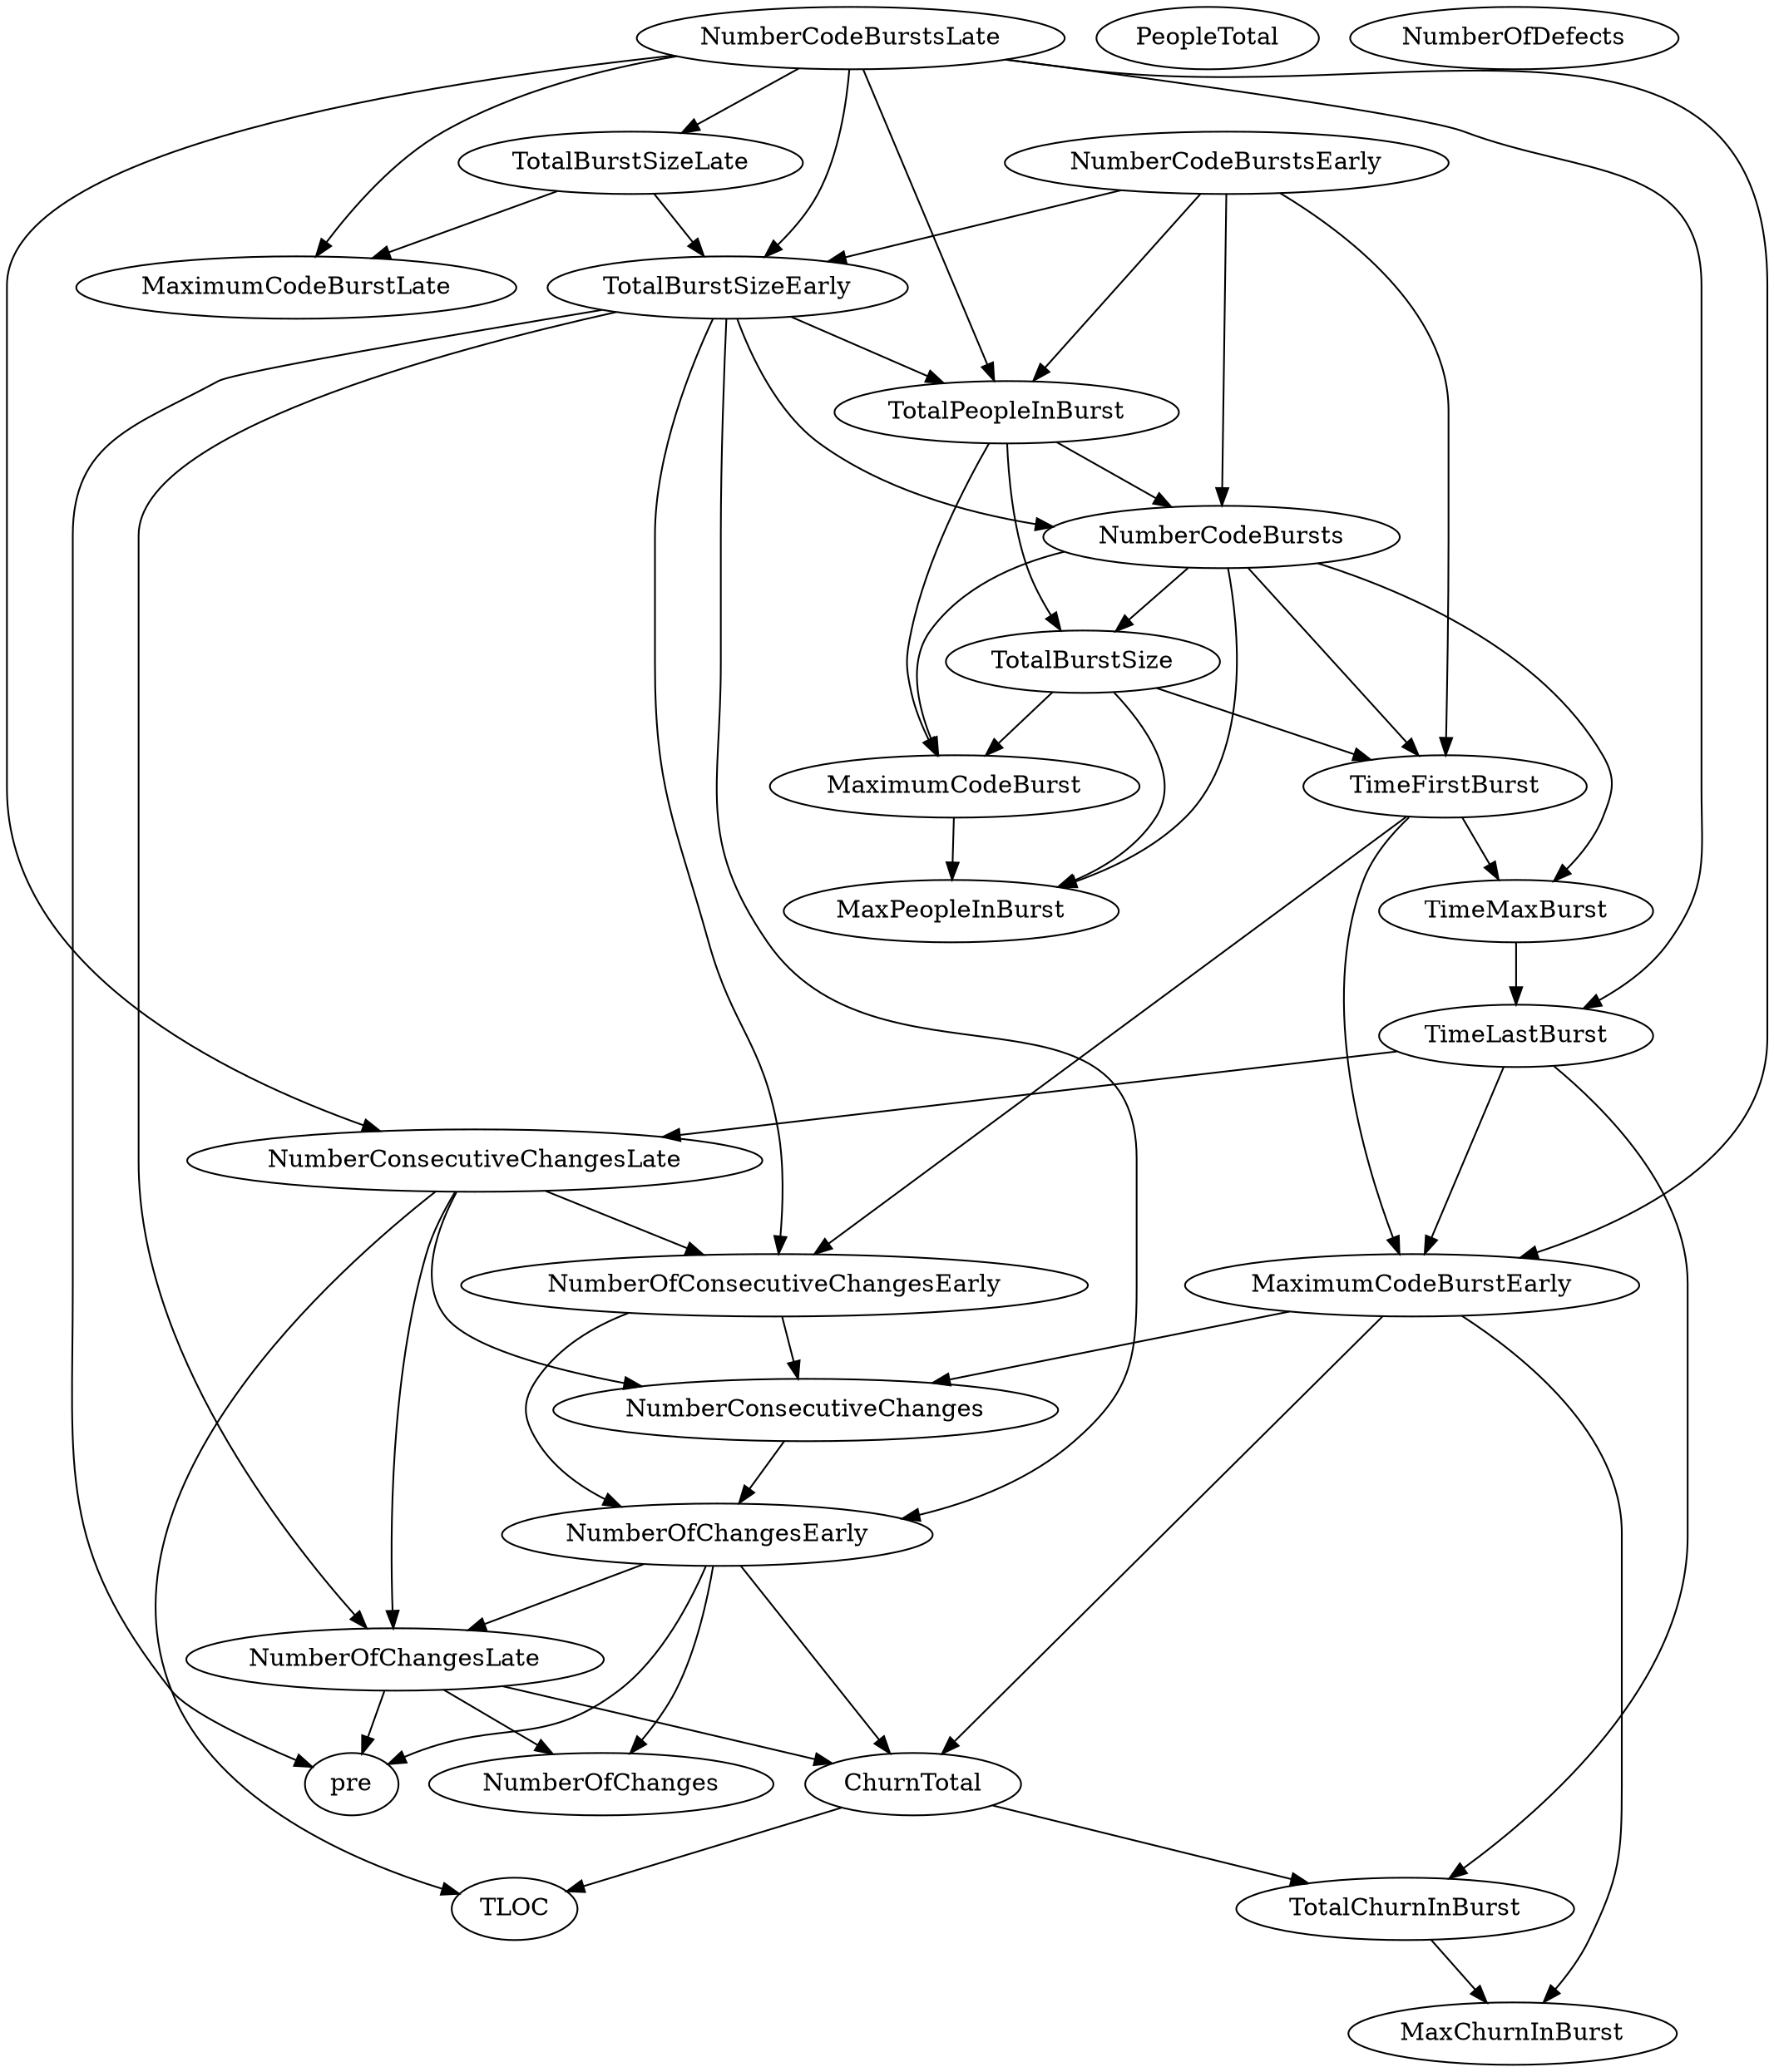 digraph {
   TotalPeopleInBurst;
   MaximumCodeBurstLate;
   NumberOfChanges;
   MaxPeopleInBurst;
   TotalBurstSizeLate;
   NumberCodeBurstsLate;
   NumberOfChangesLate;
   NumberOfChangesEarly;
   MaxChurnInBurst;
   MaximumCodeBurstEarly;
   NumberCodeBurstsEarly;
   TimeFirstBurst;
   TotalChurnInBurst;
   ChurnTotal;
   MaximumCodeBurst;
   NumberOfConsecutiveChangesEarly;
   NumberConsecutiveChangesLate;
   TotalBurstSizeEarly;
   TotalBurstSize;
   TimeMaxBurst;
   NumberConsecutiveChanges;
   TimeLastBurst;
   NumberCodeBursts;
   PeopleTotal;
   pre;
   NumberOfDefects;
   TLOC;
   TotalPeopleInBurst -> MaximumCodeBurst;
   TotalPeopleInBurst -> TotalBurstSize;
   TotalPeopleInBurst -> NumberCodeBursts;
   TotalBurstSizeLate -> MaximumCodeBurstLate;
   TotalBurstSizeLate -> TotalBurstSizeEarly;
   NumberCodeBurstsLate -> TotalPeopleInBurst;
   NumberCodeBurstsLate -> MaximumCodeBurstLate;
   NumberCodeBurstsLate -> TotalBurstSizeLate;
   NumberCodeBurstsLate -> MaximumCodeBurstEarly;
   NumberCodeBurstsLate -> NumberConsecutiveChangesLate;
   NumberCodeBurstsLate -> TotalBurstSizeEarly;
   NumberCodeBurstsLate -> TimeLastBurst;
   NumberOfChangesLate -> NumberOfChanges;
   NumberOfChangesLate -> ChurnTotal;
   NumberOfChangesLate -> pre;
   NumberOfChangesEarly -> NumberOfChanges;
   NumberOfChangesEarly -> NumberOfChangesLate;
   NumberOfChangesEarly -> ChurnTotal;
   NumberOfChangesEarly -> pre;
   MaximumCodeBurstEarly -> MaxChurnInBurst;
   MaximumCodeBurstEarly -> ChurnTotal;
   MaximumCodeBurstEarly -> NumberConsecutiveChanges;
   NumberCodeBurstsEarly -> TotalPeopleInBurst;
   NumberCodeBurstsEarly -> TimeFirstBurst;
   NumberCodeBurstsEarly -> TotalBurstSizeEarly;
   NumberCodeBurstsEarly -> NumberCodeBursts;
   TimeFirstBurst -> MaximumCodeBurstEarly;
   TimeFirstBurst -> NumberOfConsecutiveChangesEarly;
   TimeFirstBurst -> TimeMaxBurst;
   TotalChurnInBurst -> MaxChurnInBurst;
   ChurnTotal -> TotalChurnInBurst;
   ChurnTotal -> TLOC;
   MaximumCodeBurst -> MaxPeopleInBurst;
   NumberOfConsecutiveChangesEarly -> NumberOfChangesEarly;
   NumberOfConsecutiveChangesEarly -> NumberConsecutiveChanges;
   NumberConsecutiveChangesLate -> NumberOfChangesLate;
   NumberConsecutiveChangesLate -> NumberOfConsecutiveChangesEarly;
   NumberConsecutiveChangesLate -> NumberConsecutiveChanges;
   NumberConsecutiveChangesLate -> TLOC;
   TotalBurstSizeEarly -> TotalPeopleInBurst;
   TotalBurstSizeEarly -> NumberOfChangesLate;
   TotalBurstSizeEarly -> NumberOfChangesEarly;
   TotalBurstSizeEarly -> NumberOfConsecutiveChangesEarly;
   TotalBurstSizeEarly -> NumberCodeBursts;
   TotalBurstSizeEarly -> pre;
   TotalBurstSize -> MaxPeopleInBurst;
   TotalBurstSize -> TimeFirstBurst;
   TotalBurstSize -> MaximumCodeBurst;
   TimeMaxBurst -> TimeLastBurst;
   NumberConsecutiveChanges -> NumberOfChangesEarly;
   TimeLastBurst -> MaximumCodeBurstEarly;
   TimeLastBurst -> TotalChurnInBurst;
   TimeLastBurst -> NumberConsecutiveChangesLate;
   NumberCodeBursts -> MaxPeopleInBurst;
   NumberCodeBursts -> TimeFirstBurst;
   NumberCodeBursts -> MaximumCodeBurst;
   NumberCodeBursts -> TotalBurstSize;
   NumberCodeBursts -> TimeMaxBurst;
}
